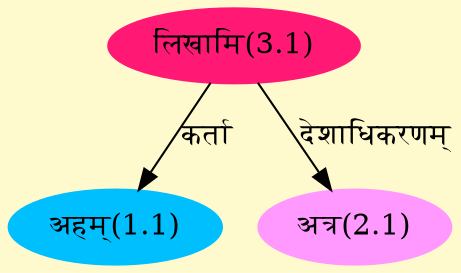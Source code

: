digraph G{
rankdir=BT;
 compound=true;
 bgcolor="lemonchiffon1";
Node1_1 [style=filled, color="#00BFFF" label = "अहम्(1.1)"]
Node3_1 [style=filled, color="#FF1975" label = "लिखामि(3.1)"]
Node2_1 [style=filled, color="#FF99FF" label = "अत्र(2.1)"]
/* Start of Relations section */

Node1_1 -> Node3_1 [  label="कर्ता"  dir="back" ]
Node2_1 -> Node3_1 [  label="देशाधिकरणम्"  dir="back" ]
}
